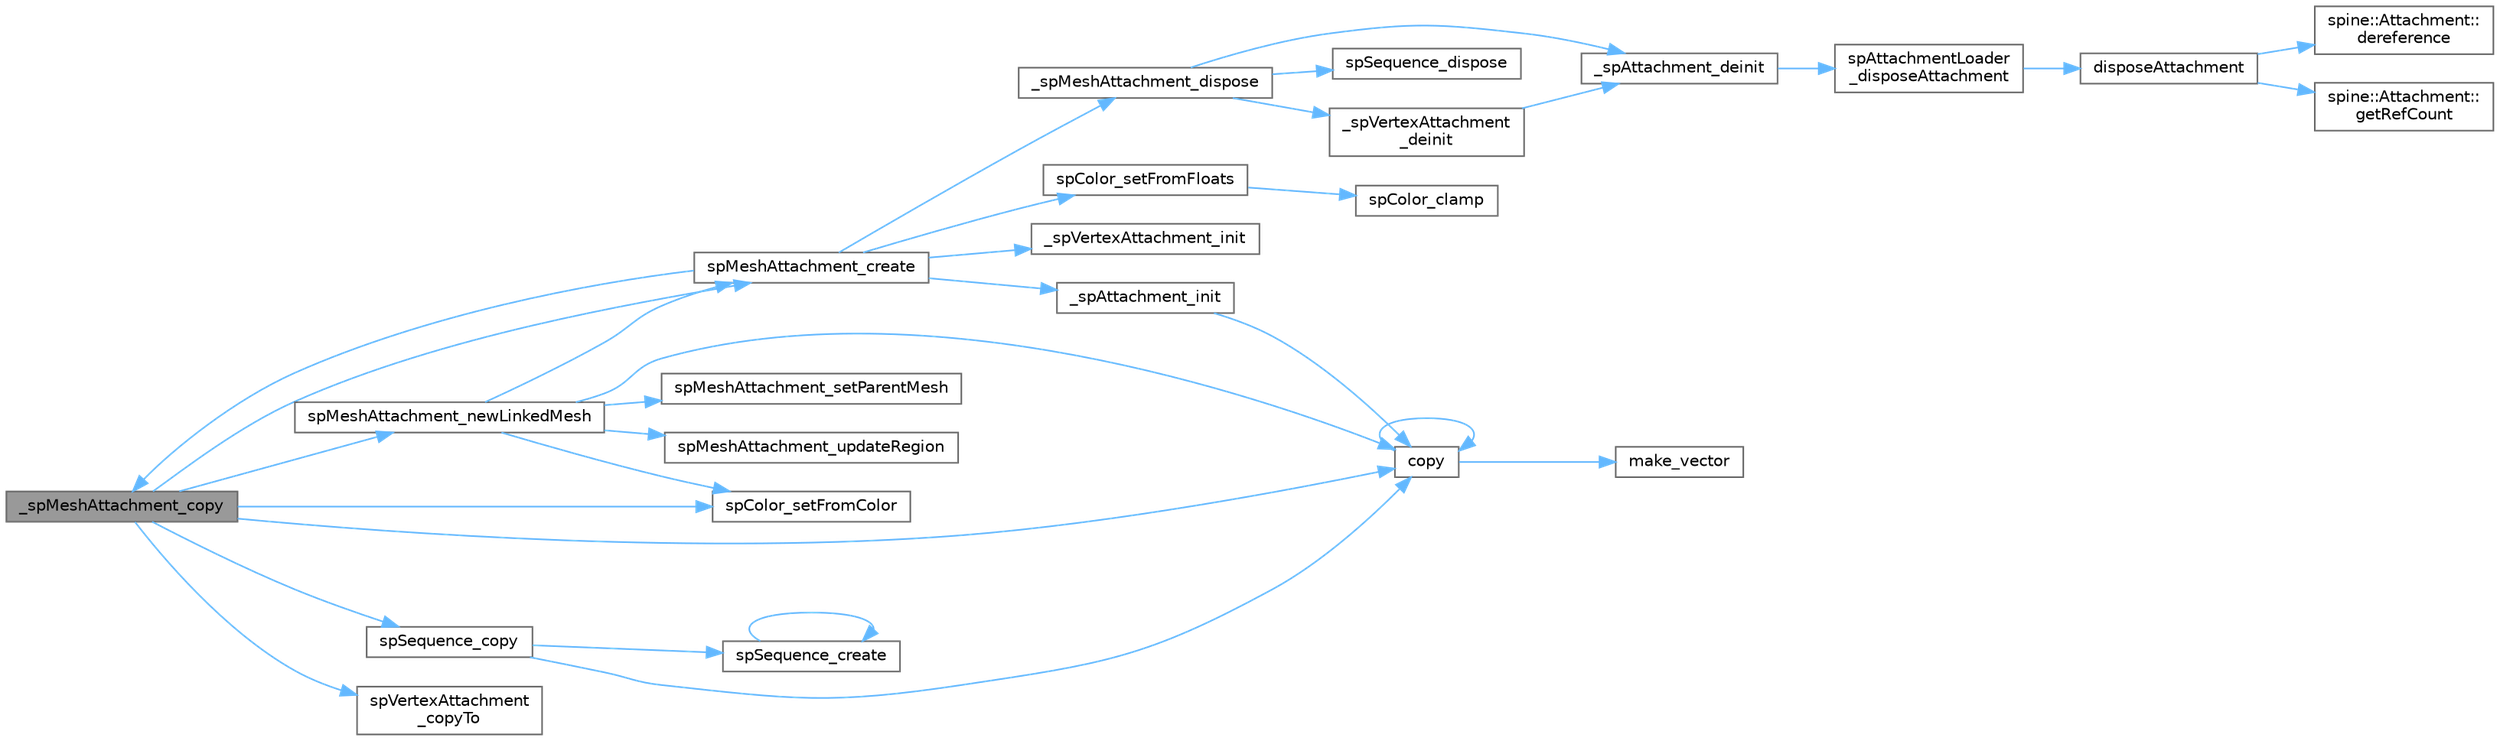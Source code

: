 digraph "_spMeshAttachment_copy"
{
 // LATEX_PDF_SIZE
  bgcolor="transparent";
  edge [fontname=Helvetica,fontsize=10,labelfontname=Helvetica,labelfontsize=10];
  node [fontname=Helvetica,fontsize=10,shape=box,height=0.2,width=0.4];
  rankdir="LR";
  Node1 [id="Node000001",label="_spMeshAttachment_copy",height=0.2,width=0.4,color="gray40", fillcolor="grey60", style="filled", fontcolor="black",tooltip=" "];
  Node1 -> Node2 [id="edge32_Node000001_Node000002",color="steelblue1",style="solid",tooltip=" "];
  Node2 [id="Node000002",label="copy",height=0.2,width=0.4,color="grey40", fillcolor="white", style="filled",URL="$level1__impl_8h.html#a7ffc26122ca6f9bec01f9bc5e64f3006",tooltip=" "];
  Node2 -> Node2 [id="edge33_Node000002_Node000002",color="steelblue1",style="solid",tooltip=" "];
  Node2 -> Node3 [id="edge34_Node000002_Node000003",color="steelblue1",style="solid",tooltip=" "];
  Node3 [id="Node000003",label="make_vector",height=0.2,width=0.4,color="grey40", fillcolor="white", style="filled",URL="$level1__impl_8h.html#ae339a3d924ebae3773d8cd03d2a37ffc",tooltip=" "];
  Node1 -> Node4 [id="edge35_Node000001_Node000004",color="steelblue1",style="solid",tooltip=" "];
  Node4 [id="Node000004",label="spColor_setFromColor",height=0.2,width=0.4,color="grey40", fillcolor="white", style="filled",URL="$_color_8c.html#af0868cf31a5235b433ec908d952df5fc",tooltip=" "];
  Node1 -> Node5 [id="edge36_Node000001_Node000005",color="steelblue1",style="solid",tooltip=" "];
  Node5 [id="Node000005",label="spMeshAttachment_create",height=0.2,width=0.4,color="grey40", fillcolor="white", style="filled",URL="$_mesh_attachment_8c.html#a56bdc44e05dde0a83d75cce72f2628a2",tooltip=" "];
  Node5 -> Node6 [id="edge37_Node000005_Node000006",color="steelblue1",style="solid",tooltip=" "];
  Node6 [id="Node000006",label="_spAttachment_init",height=0.2,width=0.4,color="grey40", fillcolor="white", style="filled",URL="$_attachment_8c.html#a77645d743ca40f2700f78abdda77bd6d",tooltip=" "];
  Node6 -> Node2 [id="edge38_Node000006_Node000002",color="steelblue1",style="solid",tooltip=" "];
  Node5 -> Node1 [id="edge39_Node000005_Node000001",color="steelblue1",style="solid",tooltip=" "];
  Node5 -> Node7 [id="edge40_Node000005_Node000007",color="steelblue1",style="solid",tooltip=" "];
  Node7 [id="Node000007",label="_spMeshAttachment_dispose",height=0.2,width=0.4,color="grey40", fillcolor="white", style="filled",URL="$_mesh_attachment_8c.html#a4d457018ce0f233e2b1bb9b90d6ea663",tooltip=" "];
  Node7 -> Node8 [id="edge41_Node000007_Node000008",color="steelblue1",style="solid",tooltip=" "];
  Node8 [id="Node000008",label="_spAttachment_deinit",height=0.2,width=0.4,color="grey40", fillcolor="white", style="filled",URL="$_attachment_8c.html#abbac986c283fdf9d5dca624ddc68b3e7",tooltip=" "];
  Node8 -> Node9 [id="edge42_Node000008_Node000009",color="steelblue1",style="solid",tooltip=" "];
  Node9 [id="Node000009",label="spAttachmentLoader\l_disposeAttachment",height=0.2,width=0.4,color="grey40", fillcolor="white", style="filled",URL="$_attachment_loader_8c.html#a0b6efefa14acccd5d8aa5ce655a92636",tooltip=" "];
  Node9 -> Node10 [id="edge43_Node000009_Node000010",color="steelblue1",style="solid",tooltip=" "];
  Node10 [id="Node000010",label="disposeAttachment",height=0.2,width=0.4,color="grey40", fillcolor="white", style="filled",URL="$_skin_8cpp.html#a9fa1b8407c6f33b348e869452f1ac8fc",tooltip=" "];
  Node10 -> Node11 [id="edge44_Node000010_Node000011",color="steelblue1",style="solid",tooltip=" "];
  Node11 [id="Node000011",label="spine::Attachment::\ldereference",height=0.2,width=0.4,color="grey40", fillcolor="white", style="filled",URL="$classspine_1_1_attachment.html#acc72f7fa790c5e4d356f4e56f58bd785",tooltip=" "];
  Node10 -> Node12 [id="edge45_Node000010_Node000012",color="steelblue1",style="solid",tooltip=" "];
  Node12 [id="Node000012",label="spine::Attachment::\lgetRefCount",height=0.2,width=0.4,color="grey40", fillcolor="white", style="filled",URL="$classspine_1_1_attachment.html#ac135715b66cfc25c2d55007db9607aee",tooltip=" "];
  Node7 -> Node13 [id="edge46_Node000007_Node000013",color="steelblue1",style="solid",tooltip=" "];
  Node13 [id="Node000013",label="_spVertexAttachment\l_deinit",height=0.2,width=0.4,color="grey40", fillcolor="white", style="filled",URL="$_vertex_attachment_8c.html#a879f6827c28770124de4b2904a672244",tooltip=" "];
  Node13 -> Node8 [id="edge47_Node000013_Node000008",color="steelblue1",style="solid",tooltip=" "];
  Node7 -> Node14 [id="edge48_Node000007_Node000014",color="steelblue1",style="solid",tooltip=" "];
  Node14 [id="Node000014",label="spSequence_dispose",height=0.2,width=0.4,color="grey40", fillcolor="white", style="filled",URL="$_sequence_8c.html#a4c8fc0f3da23061b8989e5f6e61ab529",tooltip=" "];
  Node5 -> Node15 [id="edge49_Node000005_Node000015",color="steelblue1",style="solid",tooltip=" "];
  Node15 [id="Node000015",label="_spVertexAttachment_init",height=0.2,width=0.4,color="grey40", fillcolor="white", style="filled",URL="$_vertex_attachment_8c.html#a408f866fc7f3cf1adc0473f36ae76e61",tooltip=" "];
  Node5 -> Node16 [id="edge50_Node000005_Node000016",color="steelblue1",style="solid",tooltip=" "];
  Node16 [id="Node000016",label="spColor_setFromFloats",height=0.2,width=0.4,color="grey40", fillcolor="white", style="filled",URL="$_color_8c.html#aef2bc0c9016302022f25c89ba5b36a2c",tooltip=" "];
  Node16 -> Node17 [id="edge51_Node000016_Node000017",color="steelblue1",style="solid",tooltip=" "];
  Node17 [id="Node000017",label="spColor_clamp",height=0.2,width=0.4,color="grey40", fillcolor="white", style="filled",URL="$_color_8c.html#a430dde727f95083ecaaf7760a09e6b1d",tooltip=" "];
  Node1 -> Node18 [id="edge52_Node000001_Node000018",color="steelblue1",style="solid",tooltip=" "];
  Node18 [id="Node000018",label="spMeshAttachment_newLinkedMesh",height=0.2,width=0.4,color="grey40", fillcolor="white", style="filled",URL="$_mesh_attachment_8c.html#a71271f8d13395069e8d2d8e4b8077842",tooltip=" "];
  Node18 -> Node2 [id="edge53_Node000018_Node000002",color="steelblue1",style="solid",tooltip=" "];
  Node18 -> Node4 [id="edge54_Node000018_Node000004",color="steelblue1",style="solid",tooltip=" "];
  Node18 -> Node5 [id="edge55_Node000018_Node000005",color="steelblue1",style="solid",tooltip=" "];
  Node18 -> Node19 [id="edge56_Node000018_Node000019",color="steelblue1",style="solid",tooltip=" "];
  Node19 [id="Node000019",label="spMeshAttachment_setParentMesh",height=0.2,width=0.4,color="grey40", fillcolor="white", style="filled",URL="$_mesh_attachment_8c.html#af281234df8499ed6f950748fda7641b2",tooltip=" "];
  Node18 -> Node20 [id="edge57_Node000018_Node000020",color="steelblue1",style="solid",tooltip=" "];
  Node20 [id="Node000020",label="spMeshAttachment_updateRegion",height=0.2,width=0.4,color="grey40", fillcolor="white", style="filled",URL="$_mesh_attachment_8c.html#adc9fc4a1152b194678a4e43003f64370",tooltip=" "];
  Node1 -> Node21 [id="edge58_Node000001_Node000021",color="steelblue1",style="solid",tooltip=" "];
  Node21 [id="Node000021",label="spSequence_copy",height=0.2,width=0.4,color="grey40", fillcolor="white", style="filled",URL="$_sequence_8c.html#ab5e5276b4a50783c4da5a2a70d35d9b5",tooltip=" "];
  Node21 -> Node2 [id="edge59_Node000021_Node000002",color="steelblue1",style="solid",tooltip=" "];
  Node21 -> Node22 [id="edge60_Node000021_Node000022",color="steelblue1",style="solid",tooltip=" "];
  Node22 [id="Node000022",label="spSequence_create",height=0.2,width=0.4,color="grey40", fillcolor="white", style="filled",URL="$_sequence_8c.html#a2604c8a5a2edffe4b206f080ed5e74ff",tooltip=" "];
  Node22 -> Node22 [id="edge61_Node000022_Node000022",color="steelblue1",style="solid",tooltip=" "];
  Node1 -> Node23 [id="edge62_Node000001_Node000023",color="steelblue1",style="solid",tooltip=" "];
  Node23 [id="Node000023",label="spVertexAttachment\l_copyTo",height=0.2,width=0.4,color="grey40", fillcolor="white", style="filled",URL="$_vertex_attachment_8c.html#aef7fe6c571a46dfe7a7bbe2dcb7f5090",tooltip=" "];
}
